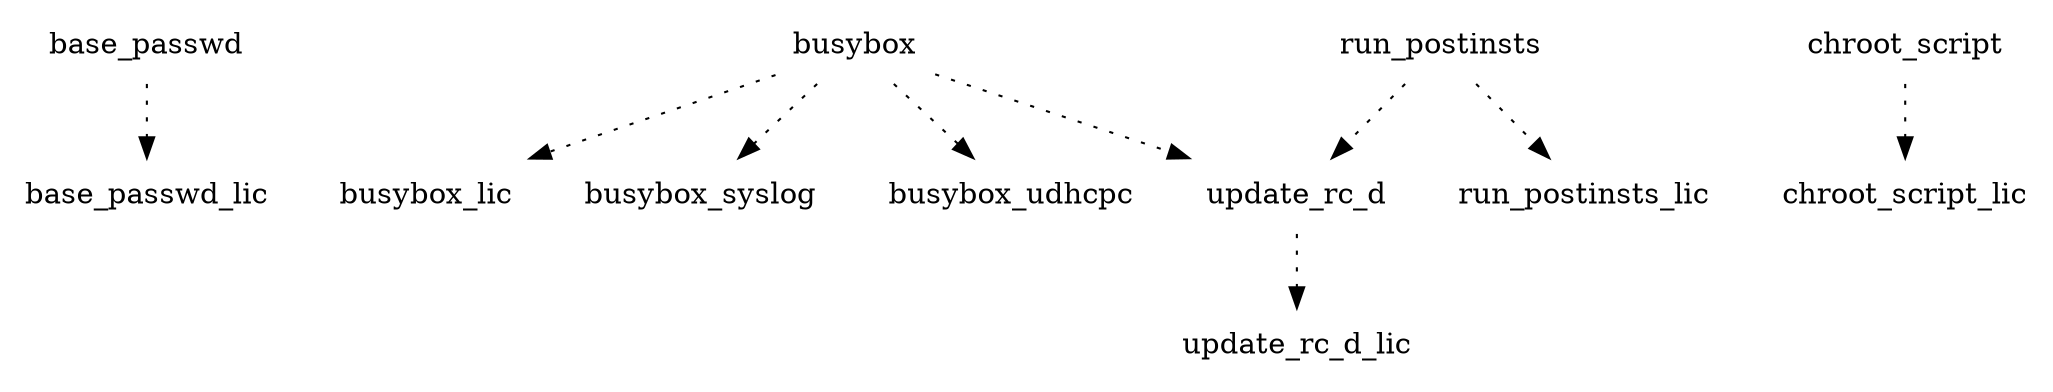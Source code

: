 digraph depends {
    node [shape=plaintext]
base_passwd -> base_passwd_lic [style=dotted];
busybox -> busybox_lic [style=dotted];
busybox -> busybox_syslog [style=dotted];
busybox -> busybox_udhcpc [style=dotted];
busybox -> update_rc_d [style=dotted];
chroot_script -> chroot_script_lic [style=dotted];
run_postinsts -> run_postinsts_lic [style=dotted];
run_postinsts -> update_rc_d [style=dotted];
update_rc_d -> update_rc_d_lic [style=dotted];
}
